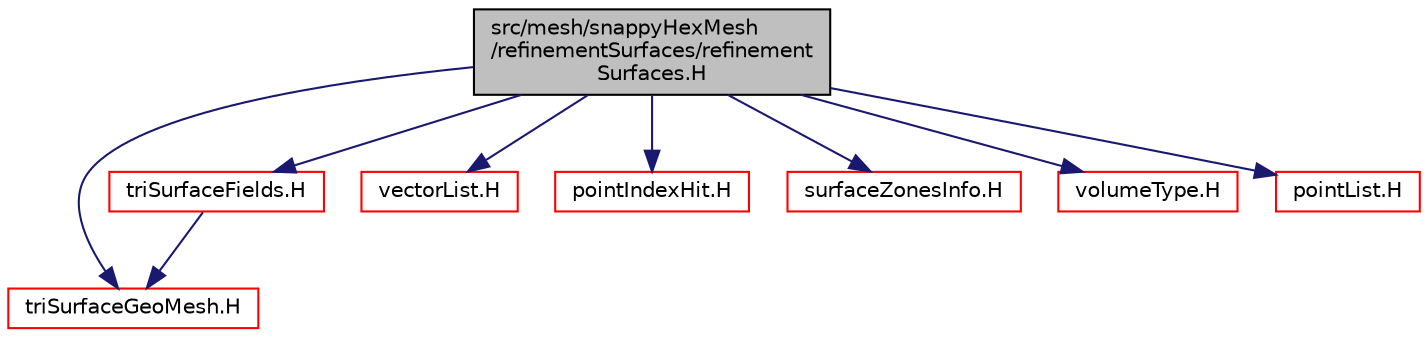digraph "src/mesh/snappyHexMesh/refinementSurfaces/refinementSurfaces.H"
{
  bgcolor="transparent";
  edge [fontname="Helvetica",fontsize="10",labelfontname="Helvetica",labelfontsize="10"];
  node [fontname="Helvetica",fontsize="10",shape=record];
  Node1 [label="src/mesh/snappyHexMesh\l/refinementSurfaces/refinement\lSurfaces.H",height=0.2,width=0.4,color="black", fillcolor="grey75", style="filled" fontcolor="black"];
  Node1 -> Node2 [color="midnightblue",fontsize="10",style="solid",fontname="Helvetica"];
  Node2 [label="triSurfaceGeoMesh.H",height=0.2,width=0.4,color="red",URL="$triSurfaceGeoMesh_8H.html"];
  Node1 -> Node3 [color="midnightblue",fontsize="10",style="solid",fontname="Helvetica"];
  Node3 [label="triSurfaceFields.H",height=0.2,width=0.4,color="red",URL="$triSurfaceFields_8H.html",tooltip="Fields for triSurface. "];
  Node3 -> Node2 [color="midnightblue",fontsize="10",style="solid",fontname="Helvetica"];
  Node1 -> Node4 [color="midnightblue",fontsize="10",style="solid",fontname="Helvetica"];
  Node4 [label="vectorList.H",height=0.2,width=0.4,color="red",URL="$vectorList_8H.html"];
  Node1 -> Node5 [color="midnightblue",fontsize="10",style="solid",fontname="Helvetica"];
  Node5 [label="pointIndexHit.H",height=0.2,width=0.4,color="red",URL="$pointIndexHit_8H.html"];
  Node1 -> Node6 [color="midnightblue",fontsize="10",style="solid",fontname="Helvetica"];
  Node6 [label="surfaceZonesInfo.H",height=0.2,width=0.4,color="red",URL="$surfaceZonesInfo_8H.html"];
  Node1 -> Node7 [color="midnightblue",fontsize="10",style="solid",fontname="Helvetica"];
  Node7 [label="volumeType.H",height=0.2,width=0.4,color="red",URL="$volumeType_8H.html"];
  Node1 -> Node8 [color="midnightblue",fontsize="10",style="solid",fontname="Helvetica"];
  Node8 [label="pointList.H",height=0.2,width=0.4,color="red",URL="$pointList_8H.html"];
}
